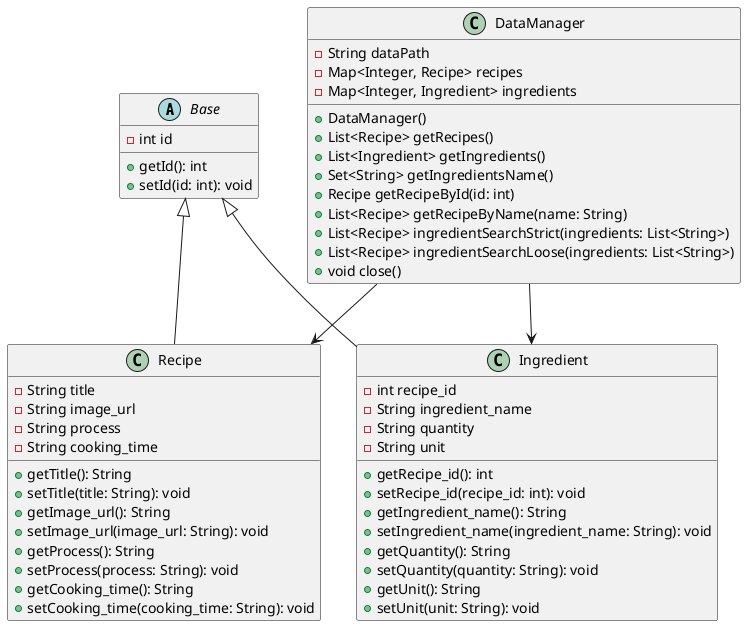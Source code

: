 @startuml

abstract class Base {
    - int id
    + getId(): int
    + setId(id: int): void
}

class Recipe {
    - String title
    - String image_url
    - String process
    - String cooking_time
    + getTitle(): String
    + setTitle(title: String): void
    + getImage_url(): String
    + setImage_url(image_url: String): void
    + getProcess(): String
    + setProcess(process: String): void
    + getCooking_time(): String
    + setCooking_time(cooking_time: String): void
}

class Ingredient {
    - int recipe_id
    - String ingredient_name
    - String quantity
    - String unit
    + getRecipe_id(): int
    + setRecipe_id(recipe_id: int): void
    + getIngredient_name(): String
    + setIngredient_name(ingredient_name: String): void
    + getQuantity(): String
    + setQuantity(quantity: String): void
    + getUnit(): String
    + setUnit(unit: String): void
}

class DataManager {
    - String dataPath
    - Map<Integer, Recipe> recipes
    - Map<Integer, Ingredient> ingredients
    + DataManager()
    + List<Recipe> getRecipes()
    + List<Ingredient> getIngredients()
    + Set<String> getIngredientsName()
    + Recipe getRecipeById(id: int)
    + List<Recipe> getRecipeByName(name: String)
    + List<Recipe> ingredientSearchStrict(ingredients: List<String>)
    + List<Recipe> ingredientSearchLoose(ingredients: List<String>)
    + void close()
}

Base <|-- Recipe
Base <|-- Ingredient
DataManager --> Recipe
DataManager --> Ingredient

@enduml